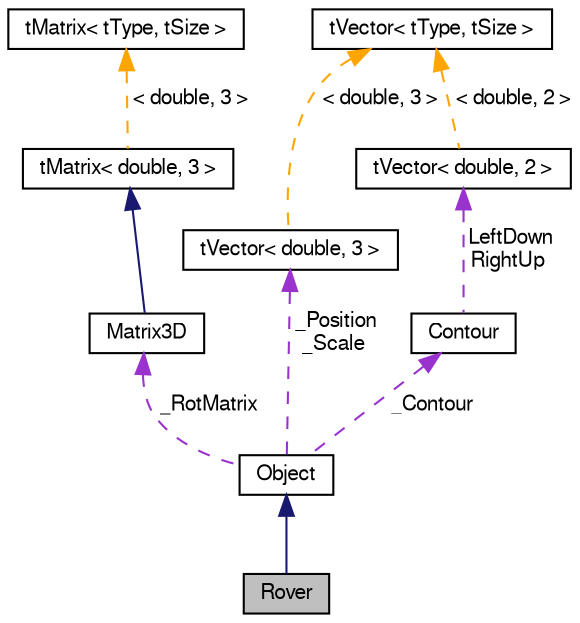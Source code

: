 digraph "Rover"
{
 // LATEX_PDF_SIZE
  edge [fontname="FreeSans",fontsize="10",labelfontname="FreeSans",labelfontsize="10"];
  node [fontname="FreeSans",fontsize="10",shape=record];
  Node1 [label="Rover",height=0.2,width=0.4,color="black", fillcolor="grey75", style="filled", fontcolor="black",tooltip="Klasa Rover - Lazik Dziedziczy od Object."];
  Node2 -> Node1 [dir="back",color="midnightblue",fontsize="10",style="solid",fontname="FreeSans"];
  Node2 [label="Object",height=0.2,width=0.4,color="black", fillcolor="white", style="filled",URL="$a00117.html",tooltip="Klasa Object."];
  Node3 -> Node2 [dir="back",color="darkorchid3",fontsize="10",style="dashed",label=" _RotMatrix" ,fontname="FreeSans"];
  Node3 [label="Matrix3D",height=0.2,width=0.4,color="black", fillcolor="white", style="filled",URL="$a00113.html",tooltip="Macierz3D dziedziczy z tMatrix."];
  Node4 -> Node3 [dir="back",color="midnightblue",fontsize="10",style="solid",fontname="FreeSans"];
  Node4 [label="tMatrix\< double, 3 \>",height=0.2,width=0.4,color="black", fillcolor="white", style="filled",URL="$a00109.html",tooltip=" "];
  Node5 -> Node4 [dir="back",color="orange",fontsize="10",style="dashed",label=" \< double, 3 \>" ,fontname="FreeSans"];
  Node5 [label="tMatrix\< tType, tSize \>",height=0.2,width=0.4,color="black", fillcolor="white", style="filled",URL="$a00109.html",tooltip="Szablon tMatrix."];
  Node6 -> Node2 [dir="back",color="darkorchid3",fontsize="10",style="dashed",label=" _Position\n_Scale" ,fontname="FreeSans"];
  Node6 [label="tVector\< double, 3 \>",height=0.2,width=0.4,color="black", fillcolor="white", style="filled",URL="$a00137.html",tooltip=" "];
  Node7 -> Node6 [dir="back",color="orange",fontsize="10",style="dashed",label=" \< double, 3 \>" ,fontname="FreeSans"];
  Node7 [label="tVector\< tType, tSize \>",height=0.2,width=0.4,color="black", fillcolor="white", style="filled",URL="$a00137.html",tooltip="Szablon tVector."];
  Node8 -> Node2 [dir="back",color="darkorchid3",fontsize="10",style="dashed",label=" _Contour" ,fontname="FreeSans"];
  Node8 [label="Contour",height=0.2,width=0.4,color="black", fillcolor="white", style="filled",URL="$a00105.html",tooltip=" "];
  Node9 -> Node8 [dir="back",color="darkorchid3",fontsize="10",style="dashed",label=" LeftDown\nRightUp" ,fontname="FreeSans"];
  Node9 [label="tVector\< double, 2 \>",height=0.2,width=0.4,color="black", fillcolor="white", style="filled",URL="$a00137.html",tooltip=" "];
  Node7 -> Node9 [dir="back",color="orange",fontsize="10",style="dashed",label=" \< double, 2 \>" ,fontname="FreeSans"];
}

